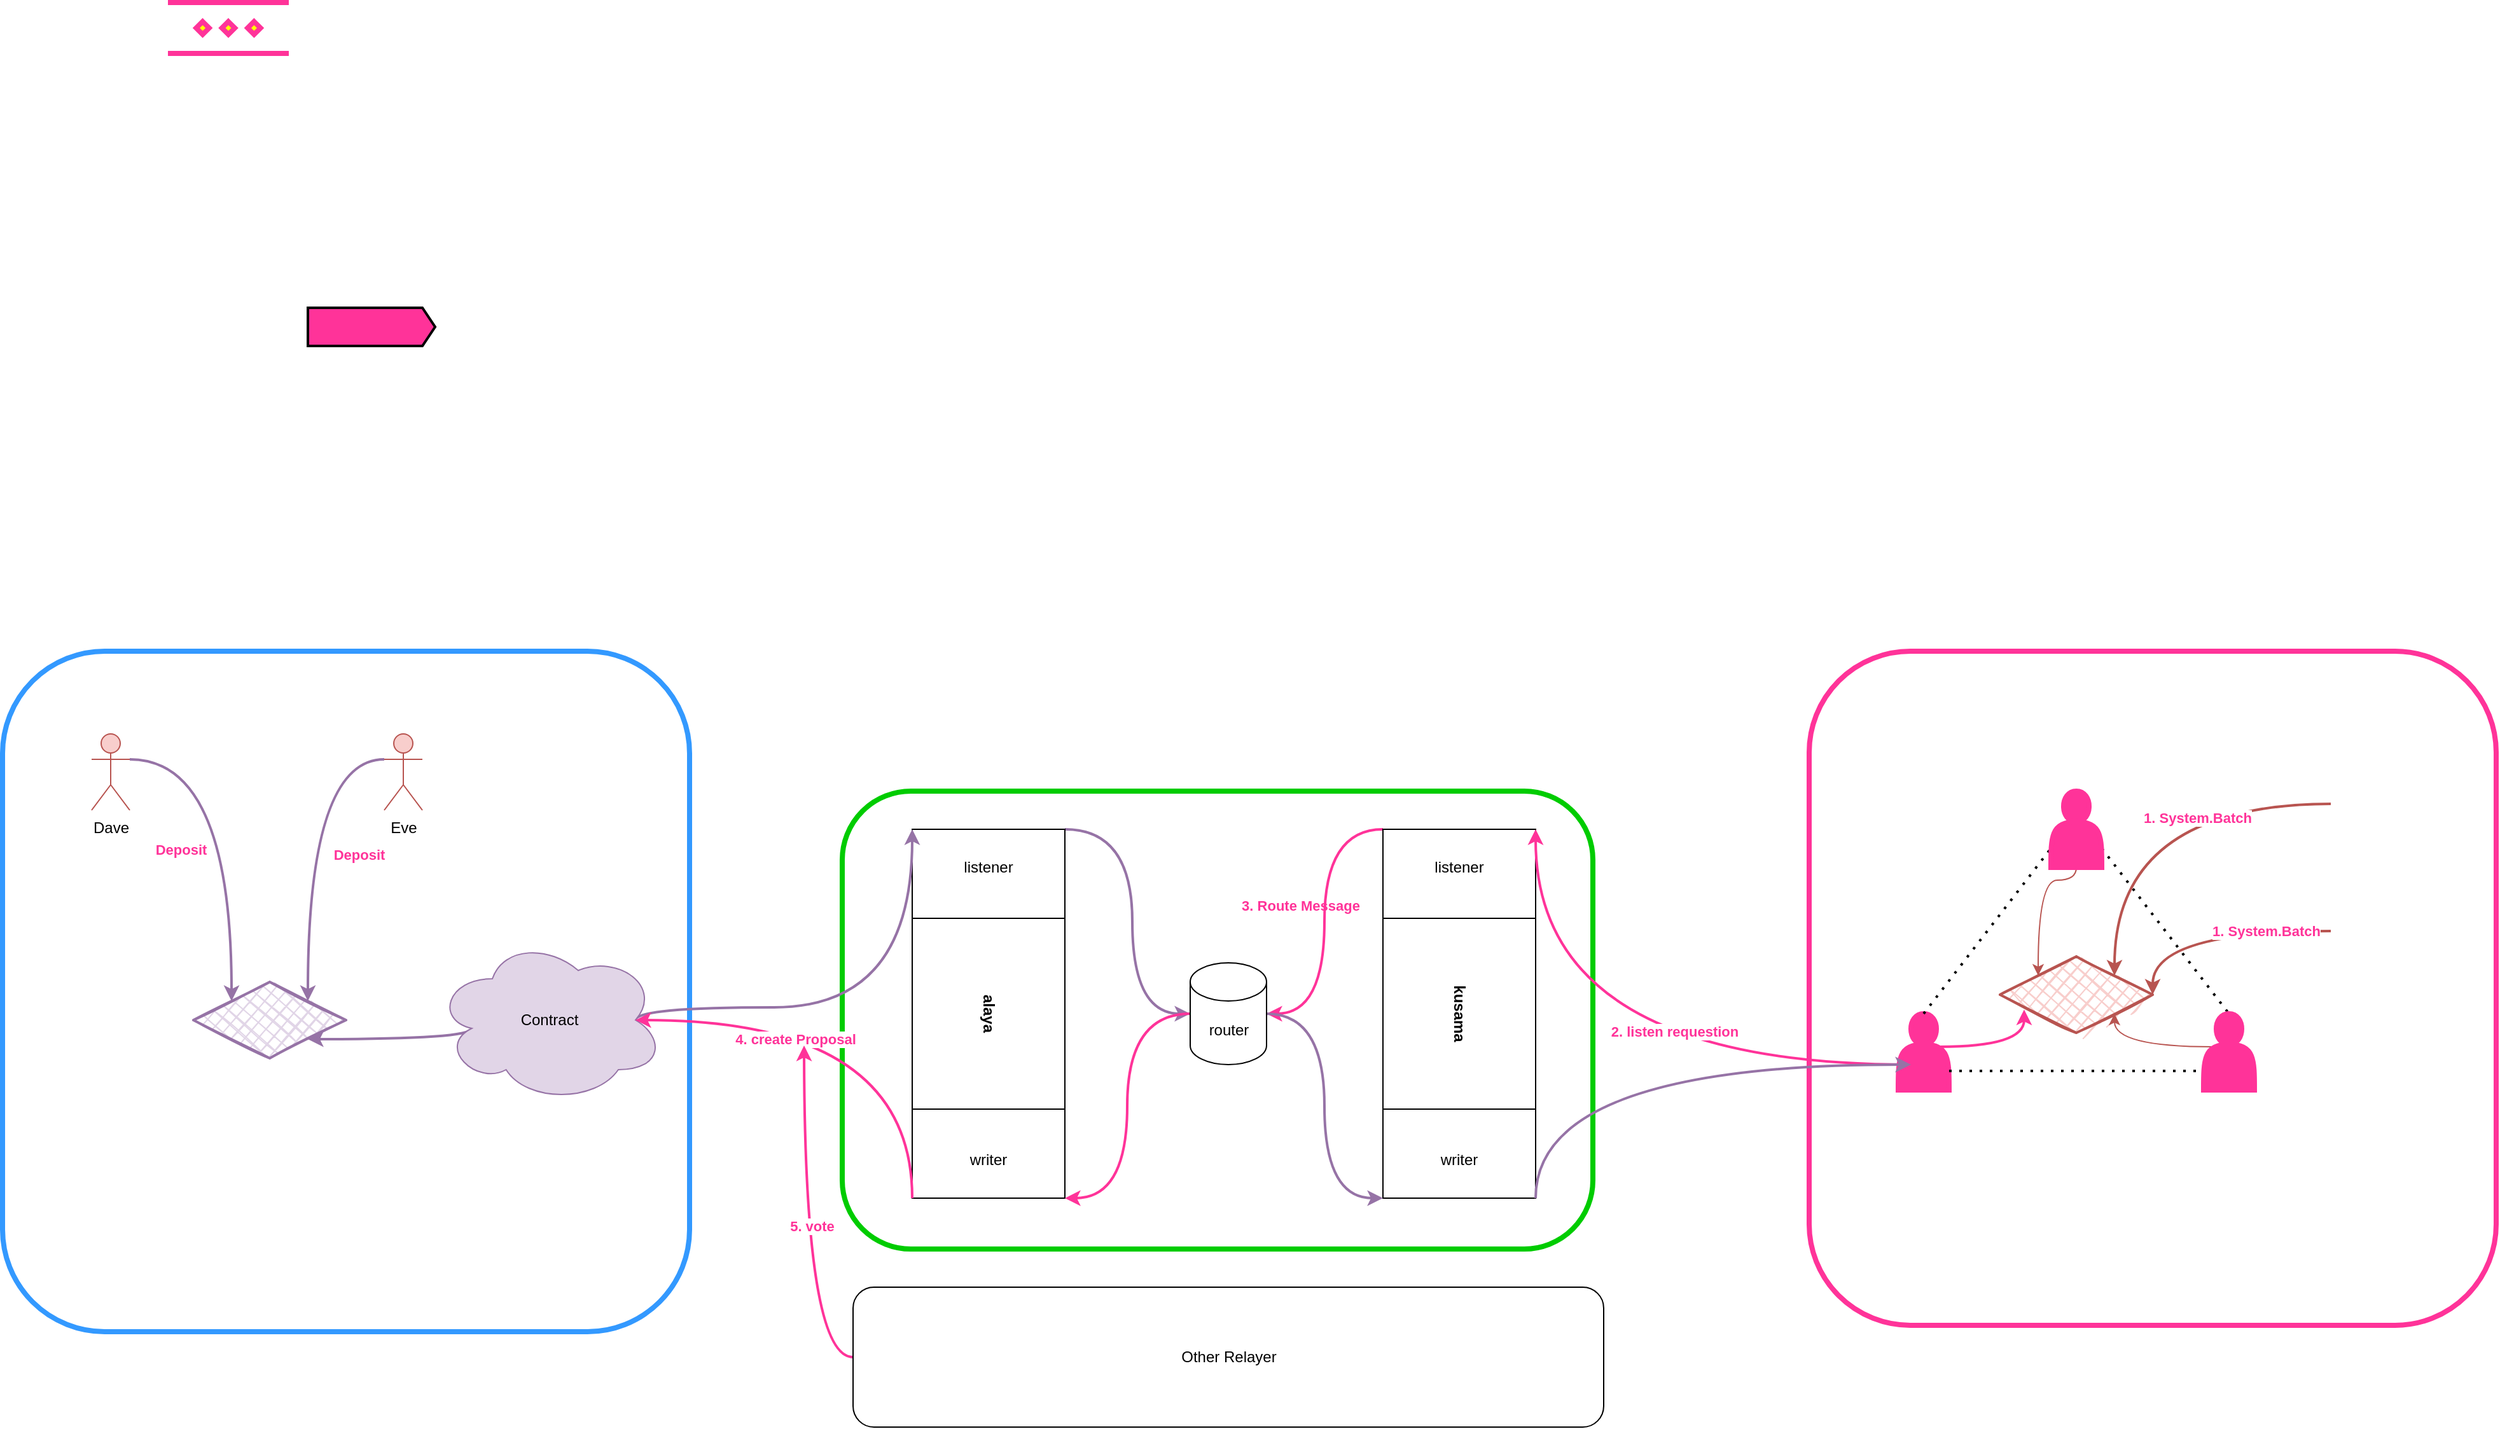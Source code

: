 <mxfile version="14.4.8" type="github">
  <diagram id="BzeWuSWtje4ORMCNxh40" name="第 1 页">
    <mxGraphModel dx="1808" dy="1747" grid="1" gridSize="10" guides="1" tooltips="1" connect="1" arrows="1" fold="1" page="1" pageScale="1" pageWidth="827" pageHeight="1169" math="0" shadow="0">
      <root>
        <mxCell id="0" />
        <mxCell id="1" parent="0" />
        <mxCell id="fAShZ8duKGNs7Qphul_N-12" value="" style="rounded=1;whiteSpace=wrap;html=1;strokeColor=#FF3399;strokeWidth=4;" parent="1" vertex="1">
          <mxGeometry x="840" y="-250" width="540" height="530" as="geometry" />
        </mxCell>
        <mxCell id="qBQlF7NBc0J-nLH2HXVz-72" value="" style="shape=actor;whiteSpace=wrap;html=1;rounded=1;labelBackgroundColor=none;strokeColor=#FF3399;strokeWidth=4;fillColor=#FF3399;fontColor=#FF3399;" vertex="1" parent="1">
          <mxGeometry x="910" y="35" width="40" height="60" as="geometry" />
        </mxCell>
        <mxCell id="qBQlF7NBc0J-nLH2HXVz-55" value="" style="rounded=1;whiteSpace=wrap;html=1;strokeWidth=4;strokeColor=#00CC00;" vertex="1" parent="1">
          <mxGeometry x="80" y="-140" width="590" height="360" as="geometry" />
        </mxCell>
        <mxCell id="qBQlF7NBc0J-nLH2HXVz-9" style="edgeStyle=orthogonalEdgeStyle;curved=1;rounded=0;orthogonalLoop=1;jettySize=auto;html=1;exitX=0;exitY=1;exitDx=0;exitDy=0;entryX=1;entryY=0.5;entryDx=0;entryDy=0;entryPerimeter=0;fillColor=#f8cecc;strokeWidth=2;strokeColor=#FF3399;" edge="1" parent="1" source="fAShZ8duKGNs7Qphul_N-1" target="fAShZ8duKGNs7Qphul_N-3">
          <mxGeometry relative="1" as="geometry">
            <Array as="points">
              <mxPoint x="459" y="-110" />
              <mxPoint x="459" y="35" />
            </Array>
          </mxGeometry>
        </mxCell>
        <mxCell id="qBQlF7NBc0J-nLH2HXVz-64" value="3. Route Message" style="edgeLabel;html=1;align=center;verticalAlign=middle;resizable=0;points=[];fontColor=#FF3399;labelBackgroundColor=none;fontStyle=1" vertex="1" connectable="0" parent="qBQlF7NBc0J-nLH2HXVz-9">
          <mxGeometry x="0.125" y="-2" relative="1" as="geometry">
            <mxPoint x="-17" y="-27.33" as="offset" />
          </mxGeometry>
        </mxCell>
        <mxCell id="fAShZ8duKGNs7Qphul_N-1" value="&lt;b&gt;kusama&lt;/b&gt;" style="shape=process;whiteSpace=wrap;html=1;backgroundOutline=1;size=0.241;rotation=90;" parent="1" vertex="1">
          <mxGeometry x="420" y="-25" width="290" height="120" as="geometry" />
        </mxCell>
        <mxCell id="qBQlF7NBc0J-nLH2HXVz-50" style="edgeStyle=orthogonalEdgeStyle;curved=1;rounded=0;orthogonalLoop=1;jettySize=auto;html=1;exitX=0;exitY=0;exitDx=0;exitDy=0;entryX=0;entryY=0.5;entryDx=0;entryDy=0;entryPerimeter=0;fillColor=#e1d5e7;strokeColor=#9673a6;strokeWidth=2;" edge="1" parent="1" source="fAShZ8duKGNs7Qphul_N-2" target="fAShZ8duKGNs7Qphul_N-3">
          <mxGeometry relative="1" as="geometry">
            <Array as="points">
              <mxPoint x="308" y="-110" />
              <mxPoint x="308" y="35" />
            </Array>
          </mxGeometry>
        </mxCell>
        <mxCell id="fAShZ8duKGNs7Qphul_N-2" value="&lt;b&gt;alaya&lt;/b&gt;" style="shape=process;whiteSpace=wrap;html=1;backgroundOutline=1;size=0.241;rotation=90;" parent="1" vertex="1">
          <mxGeometry x="50" y="-25" width="290" height="120" as="geometry" />
        </mxCell>
        <mxCell id="qBQlF7NBc0J-nLH2HXVz-10" style="edgeStyle=orthogonalEdgeStyle;curved=1;rounded=0;orthogonalLoop=1;jettySize=auto;html=1;exitX=0;exitY=0.5;exitDx=0;exitDy=0;exitPerimeter=0;entryX=1;entryY=0;entryDx=0;entryDy=0;fillColor=#f8cecc;strokeWidth=2;strokeColor=#FF3399;" edge="1" parent="1" source="fAShZ8duKGNs7Qphul_N-3" target="fAShZ8duKGNs7Qphul_N-2">
          <mxGeometry relative="1" as="geometry">
            <Array as="points">
              <mxPoint x="304" y="35" />
              <mxPoint x="304" y="180" />
            </Array>
          </mxGeometry>
        </mxCell>
        <mxCell id="qBQlF7NBc0J-nLH2HXVz-51" style="edgeStyle=orthogonalEdgeStyle;curved=1;rounded=0;orthogonalLoop=1;jettySize=auto;html=1;exitX=1;exitY=0.5;exitDx=0;exitDy=0;exitPerimeter=0;entryX=1;entryY=1;entryDx=0;entryDy=0;fillColor=#e1d5e7;strokeColor=#9673a6;strokeWidth=2;" edge="1" parent="1" source="fAShZ8duKGNs7Qphul_N-3" target="fAShZ8duKGNs7Qphul_N-1">
          <mxGeometry relative="1" as="geometry">
            <Array as="points">
              <mxPoint x="459" y="35" />
              <mxPoint x="459" y="180" />
            </Array>
          </mxGeometry>
        </mxCell>
        <mxCell id="fAShZ8duKGNs7Qphul_N-3" value="router" style="shape=cylinder3;whiteSpace=wrap;html=1;boundedLbl=1;backgroundOutline=1;size=15;" parent="1" vertex="1">
          <mxGeometry x="353.5" y="-5" width="60" height="80" as="geometry" />
        </mxCell>
        <mxCell id="fAShZ8duKGNs7Qphul_N-4" value="listener" style="text;html=1;strokeColor=none;fillColor=none;align=center;verticalAlign=middle;whiteSpace=wrap;rounded=0;" parent="1" vertex="1">
          <mxGeometry x="175" y="-90" width="40" height="20" as="geometry" />
        </mxCell>
        <mxCell id="fAShZ8duKGNs7Qphul_N-7" value="listener" style="text;html=1;strokeColor=none;fillColor=none;align=center;verticalAlign=middle;whiteSpace=wrap;rounded=0;" parent="1" vertex="1">
          <mxGeometry x="545" y="-90" width="40" height="20" as="geometry" />
        </mxCell>
        <mxCell id="fAShZ8duKGNs7Qphul_N-8" value="writer" style="text;html=1;strokeColor=none;fillColor=none;align=center;verticalAlign=middle;whiteSpace=wrap;rounded=0;" parent="1" vertex="1">
          <mxGeometry x="175" y="140" width="40" height="20" as="geometry" />
        </mxCell>
        <mxCell id="fAShZ8duKGNs7Qphul_N-10" value="writer" style="text;html=1;strokeColor=none;fillColor=none;align=center;verticalAlign=middle;whiteSpace=wrap;rounded=0;" parent="1" vertex="1">
          <mxGeometry x="545" y="140" width="40" height="20" as="geometry" />
        </mxCell>
        <mxCell id="fAShZ8duKGNs7Qphul_N-14" value="" style="rhombus;whiteSpace=wrap;html=1;strokeWidth=2;fillWeight=-1;hachureGap=8;fillStyle=cross-hatch;fillColor=#f8cecc;sketch=1;strokeColor=#b85450;" parent="1" vertex="1">
          <mxGeometry x="990" y="-10" width="120" height="60" as="geometry" />
        </mxCell>
        <mxCell id="qBQlF7NBc0J-nLH2HXVz-4" style="edgeStyle=orthogonalEdgeStyle;curved=1;rounded=0;orthogonalLoop=1;jettySize=auto;html=1;exitX=0.5;exitY=1;exitDx=0;exitDy=0;entryX=0;entryY=0;entryDx=0;entryDy=0;fillColor=#f8cecc;strokeColor=#b85450;" edge="1" parent="1" source="qBQlF7NBc0J-nLH2HXVz-74" target="fAShZ8duKGNs7Qphul_N-14">
          <mxGeometry relative="1" as="geometry">
            <mxPoint x="1042.5" y="-114" as="sourcePoint" />
            <Array as="points">
              <mxPoint x="1050" y="-70" />
              <mxPoint x="1020" y="-70" />
            </Array>
          </mxGeometry>
        </mxCell>
        <mxCell id="qBQlF7NBc0J-nLH2HXVz-2" style="edgeStyle=orthogonalEdgeStyle;curved=1;rounded=0;orthogonalLoop=1;jettySize=auto;html=1;exitX=0.75;exitY=0.1;exitDx=0;exitDy=0;exitPerimeter=0;entryX=0.158;entryY=0.695;entryDx=0;entryDy=0;entryPerimeter=0;fillColor=#f8cecc;strokeColor=#FF3399;strokeWidth=2;" edge="1" parent="1" target="fAShZ8duKGNs7Qphul_N-14">
          <mxGeometry relative="1" as="geometry">
            <mxPoint x="942.5" y="61" as="sourcePoint" />
            <Array as="points">
              <mxPoint x="1009" y="61" />
            </Array>
          </mxGeometry>
        </mxCell>
        <mxCell id="qBQlF7NBc0J-nLH2HXVz-5" style="edgeStyle=orthogonalEdgeStyle;curved=1;rounded=0;orthogonalLoop=1;jettySize=auto;html=1;exitX=0.25;exitY=0.1;exitDx=0;exitDy=0;exitPerimeter=0;entryX=1;entryY=1;entryDx=0;entryDy=0;fillColor=#f8cecc;strokeColor=#b85450;" edge="1" parent="1" target="fAShZ8duKGNs7Qphul_N-14">
          <mxGeometry relative="1" as="geometry">
            <mxPoint x="1157.5" y="61" as="sourcePoint" />
            <Array as="points">
              <mxPoint x="1080" y="61" />
            </Array>
          </mxGeometry>
        </mxCell>
        <mxCell id="fAShZ8duKGNs7Qphul_N-21" value="" style="endArrow=none;dashed=1;html=1;dashPattern=1 3;strokeWidth=2;exitX=0.5;exitY=0;exitDx=0;exitDy=0;entryX=0;entryY=0.75;entryDx=0;entryDy=0;" parent="1" source="qBQlF7NBc0J-nLH2HXVz-72" target="qBQlF7NBc0J-nLH2HXVz-74" edge="1">
          <mxGeometry width="50" height="50" relative="1" as="geometry">
            <mxPoint x="935" y="55" as="sourcePoint" />
            <mxPoint x="1035" y="-100" as="targetPoint" />
          </mxGeometry>
        </mxCell>
        <mxCell id="fAShZ8duKGNs7Qphul_N-22" value="" style="endArrow=none;dashed=1;html=1;dashPattern=1 3;strokeWidth=2;exitX=1;exitY=0.75;exitDx=0;exitDy=0;entryX=0;entryY=0.75;entryDx=0;entryDy=0;" parent="1" source="qBQlF7NBc0J-nLH2HXVz-72" target="qBQlF7NBc0J-nLH2HXVz-73" edge="1">
          <mxGeometry width="50" height="50" relative="1" as="geometry">
            <mxPoint x="950" y="75" as="sourcePoint" />
            <mxPoint x="1150" y="75" as="targetPoint" />
          </mxGeometry>
        </mxCell>
        <mxCell id="fAShZ8duKGNs7Qphul_N-23" value="" style="endArrow=none;dashed=1;html=1;dashPattern=1 3;strokeWidth=2;exitX=1;exitY=0.75;exitDx=0;exitDy=0;entryX=0.5;entryY=0;entryDx=0;entryDy=0;" parent="1" source="qBQlF7NBc0J-nLH2HXVz-74" target="qBQlF7NBc0J-nLH2HXVz-73" edge="1">
          <mxGeometry width="50" height="50" relative="1" as="geometry">
            <mxPoint x="1065" y="-100" as="sourcePoint" />
            <mxPoint x="1165" y="55" as="targetPoint" />
          </mxGeometry>
        </mxCell>
        <mxCell id="fAShZ8duKGNs7Qphul_N-26" value="" style="curved=1;endArrow=classic;html=1;exitX=0;exitY=0.333;exitDx=0;exitDy=0;exitPerimeter=0;entryX=1;entryY=0;entryDx=0;entryDy=0;edgeStyle=orthogonalEdgeStyle;fillColor=#f8cecc;strokeColor=#b85450;strokeWidth=2;" parent="1" target="fAShZ8duKGNs7Qphul_N-14" edge="1">
          <mxGeometry width="50" height="50" relative="1" as="geometry">
            <mxPoint x="1250.0" y="-130" as="sourcePoint" />
            <mxPoint x="1150" y="-40" as="targetPoint" />
          </mxGeometry>
        </mxCell>
        <mxCell id="fAShZ8duKGNs7Qphul_N-27" value="1. System.Batch" style="edgeLabel;html=1;align=center;verticalAlign=middle;resizable=0;points=[];fontStyle=1;fontColor=#FF3399;" parent="fAShZ8duKGNs7Qphul_N-26" vertex="1" connectable="0">
          <mxGeometry x="-0.05" y="3" relative="1" as="geometry">
            <mxPoint x="38.82" y="7.0" as="offset" />
          </mxGeometry>
        </mxCell>
        <mxCell id="fAShZ8duKGNs7Qphul_N-30" value="" style="curved=1;endArrow=classic;html=1;exitX=0;exitY=0.333;exitDx=0;exitDy=0;exitPerimeter=0;entryX=1;entryY=0.5;entryDx=0;entryDy=0;edgeStyle=orthogonalEdgeStyle;strokeWidth=2;fillColor=#f8cecc;strokeColor=#b85450;" parent="1" target="fAShZ8duKGNs7Qphul_N-14" edge="1">
          <mxGeometry width="50" height="50" relative="1" as="geometry">
            <mxPoint x="1250.0" y="-30.0" as="sourcePoint" />
            <mxPoint x="1090" y="15" as="targetPoint" />
            <Array as="points">
              <mxPoint x="1110" y="-30" />
            </Array>
          </mxGeometry>
        </mxCell>
        <mxCell id="fAShZ8duKGNs7Qphul_N-31" value="1. System.Batch" style="edgeLabel;html=1;align=center;verticalAlign=middle;resizable=0;points=[];fontStyle=1;fontColor=#FF3399;" parent="fAShZ8duKGNs7Qphul_N-30" vertex="1" connectable="0">
          <mxGeometry x="-0.05" y="3" relative="1" as="geometry">
            <mxPoint x="38.82" y="-3.0" as="offset" />
          </mxGeometry>
        </mxCell>
        <mxCell id="qBQlF7NBc0J-nLH2HXVz-28" value="" style="rounded=1;whiteSpace=wrap;html=1;strokeColor=#3399FF;strokeWidth=4;" vertex="1" parent="1">
          <mxGeometry x="-580" y="-250" width="540" height="535" as="geometry" />
        </mxCell>
        <mxCell id="qBQlF7NBc0J-nLH2HXVz-29" value="" style="rhombus;whiteSpace=wrap;html=1;strokeWidth=2;fillWeight=-1;hachureGap=8;fillStyle=cross-hatch;fillColor=#e1d5e7;sketch=1;strokeColor=#9673a6;" vertex="1" parent="1">
          <mxGeometry x="-430" y="10" width="120" height="60" as="geometry" />
        </mxCell>
        <mxCell id="qBQlF7NBc0J-nLH2HXVz-34" style="edgeStyle=orthogonalEdgeStyle;curved=1;rounded=0;orthogonalLoop=1;jettySize=auto;html=1;exitX=0.16;exitY=0.55;exitDx=0;exitDy=0;exitPerimeter=0;entryX=1;entryY=1;entryDx=0;entryDy=0;fillColor=#e1d5e7;strokeColor=#9673a6;strokeWidth=2;" edge="1" parent="1" source="qBQlF7NBc0J-nLH2HXVz-45" target="qBQlF7NBc0J-nLH2HXVz-29">
          <mxGeometry relative="1" as="geometry">
            <Array as="points">
              <mxPoint x="-211" y="55" />
            </Array>
            <mxPoint x="-272.5" y="61" as="sourcePoint" />
          </mxGeometry>
        </mxCell>
        <mxCell id="qBQlF7NBc0J-nLH2HXVz-39" value="Eve" style="shape=umlActor;verticalLabelPosition=bottom;verticalAlign=top;html=1;outlineConnect=0;fillColor=#f8cecc;strokeColor=#b85450;" vertex="1" parent="1">
          <mxGeometry x="-280" y="-185" width="30" height="60" as="geometry" />
        </mxCell>
        <mxCell id="qBQlF7NBc0J-nLH2HXVz-40" value="Dave" style="shape=umlActor;verticalLabelPosition=bottom;verticalAlign=top;html=1;outlineConnect=0;fillColor=#f8cecc;strokeColor=#b85450;" vertex="1" parent="1">
          <mxGeometry x="-510" y="-185" width="30" height="60" as="geometry" />
        </mxCell>
        <mxCell id="qBQlF7NBc0J-nLH2HXVz-41" value="" style="curved=1;endArrow=classic;html=1;entryX=0;entryY=0;entryDx=0;entryDy=0;edgeStyle=orthogonalEdgeStyle;exitX=1;exitY=0.333;exitDx=0;exitDy=0;exitPerimeter=0;fillColor=#e1d5e7;strokeColor=#9673a6;strokeWidth=2;" edge="1" parent="1" source="qBQlF7NBc0J-nLH2HXVz-40" target="qBQlF7NBc0J-nLH2HXVz-29">
          <mxGeometry width="50" height="50" relative="1" as="geometry">
            <mxPoint x="-330" y="10" as="sourcePoint" />
            <mxPoint x="-280" y="-40" as="targetPoint" />
            <Array as="points" />
          </mxGeometry>
        </mxCell>
        <mxCell id="qBQlF7NBc0J-nLH2HXVz-42" value="Deposit" style="edgeLabel;html=1;align=center;verticalAlign=middle;resizable=0;points=[];fontStyle=1;fontColor=#FF3399;" vertex="1" connectable="0" parent="qBQlF7NBc0J-nLH2HXVz-41">
          <mxGeometry x="-0.05" y="3" relative="1" as="geometry">
            <mxPoint x="-43.0" y="22" as="offset" />
          </mxGeometry>
        </mxCell>
        <mxCell id="qBQlF7NBc0J-nLH2HXVz-43" value="" style="curved=1;endArrow=classic;html=1;exitX=0;exitY=0.333;exitDx=0;exitDy=0;exitPerimeter=0;entryX=1;entryY=0;entryDx=0;entryDy=0;edgeStyle=orthogonalEdgeStyle;strokeWidth=2;fillColor=#e1d5e7;strokeColor=#9673a6;" edge="1" parent="1" source="qBQlF7NBc0J-nLH2HXVz-39" target="qBQlF7NBc0J-nLH2HXVz-29">
          <mxGeometry width="50" height="50" relative="1" as="geometry">
            <mxPoint x="30" y="-130" as="sourcePoint" />
            <mxPoint x="-340" y="15" as="targetPoint" />
          </mxGeometry>
        </mxCell>
        <mxCell id="qBQlF7NBc0J-nLH2HXVz-44" value="Deposit" style="edgeLabel;html=1;align=center;verticalAlign=middle;resizable=0;points=[];fontStyle=1;fontColor=#FF3399;" vertex="1" connectable="0" parent="qBQlF7NBc0J-nLH2HXVz-43">
          <mxGeometry x="-0.05" y="3" relative="1" as="geometry">
            <mxPoint x="37" y="15.83" as="offset" />
          </mxGeometry>
        </mxCell>
        <mxCell id="qBQlF7NBc0J-nLH2HXVz-49" style="edgeStyle=orthogonalEdgeStyle;curved=1;rounded=0;orthogonalLoop=1;jettySize=auto;html=1;exitX=0.875;exitY=0.5;exitDx=0;exitDy=0;exitPerimeter=0;entryX=0;entryY=1;entryDx=0;entryDy=0;fillColor=#e1d5e7;strokeColor=#9673a6;strokeWidth=2;sketch=0;shadow=0;" edge="1" parent="1" source="qBQlF7NBc0J-nLH2HXVz-45" target="fAShZ8duKGNs7Qphul_N-2">
          <mxGeometry relative="1" as="geometry">
            <Array as="points">
              <mxPoint x="-82" y="30" />
              <mxPoint x="135" y="30" />
            </Array>
          </mxGeometry>
        </mxCell>
        <mxCell id="qBQlF7NBc0J-nLH2HXVz-45" value="Contract" style="ellipse;shape=cloud;whiteSpace=wrap;html=1;rounded=1;fillColor=#e1d5e7;strokeColor=#9673a6;" vertex="1" parent="1">
          <mxGeometry x="-240" y="-25" width="180" height="130" as="geometry" />
        </mxCell>
        <mxCell id="qBQlF7NBc0J-nLH2HXVz-46" style="edgeStyle=orthogonalEdgeStyle;curved=1;rounded=0;orthogonalLoop=1;jettySize=auto;html=1;exitX=1;exitY=1;exitDx=0;exitDy=0;entryX=0.875;entryY=0.5;entryDx=0;entryDy=0;entryPerimeter=0;fillColor=#f8cecc;strokeWidth=2;strokeColor=#FF3399;" edge="1" parent="1" source="fAShZ8duKGNs7Qphul_N-2" target="qBQlF7NBc0J-nLH2HXVz-45">
          <mxGeometry relative="1" as="geometry">
            <Array as="points">
              <mxPoint x="135" y="40" />
            </Array>
          </mxGeometry>
        </mxCell>
        <mxCell id="qBQlF7NBc0J-nLH2HXVz-63" value="4. create Proposal" style="edgeLabel;html=1;align=center;verticalAlign=middle;resizable=0;points=[];fontStyle=1;fontColor=#FF3399;" vertex="1" connectable="0" parent="qBQlF7NBc0J-nLH2HXVz-46">
          <mxGeometry x="0.298" y="15" relative="1" as="geometry">
            <mxPoint as="offset" />
          </mxGeometry>
        </mxCell>
        <mxCell id="qBQlF7NBc0J-nLH2HXVz-47" style="edgeStyle=orthogonalEdgeStyle;curved=1;rounded=0;orthogonalLoop=1;jettySize=auto;html=1;exitX=0;exitY=0.333;exitDx=0;exitDy=0;fillColor=#f8cecc;strokeWidth=2;exitPerimeter=0;entryX=0;entryY=0;entryDx=0;entryDy=0;strokeColor=#FF3399;" edge="1" parent="1" target="fAShZ8duKGNs7Qphul_N-1">
          <mxGeometry relative="1" as="geometry">
            <mxPoint x="920" y="75" as="sourcePoint" />
            <mxPoint x="710" y="-140" as="targetPoint" />
            <Array as="points">
              <mxPoint x="625" y="75" />
            </Array>
          </mxGeometry>
        </mxCell>
        <mxCell id="qBQlF7NBc0J-nLH2HXVz-61" value="&lt;font color=&quot;#ff3399&quot;&gt;2. listen requestion&lt;/font&gt;" style="edgeLabel;html=1;align=center;verticalAlign=middle;resizable=0;points=[];fontStyle=1" vertex="1" connectable="0" parent="qBQlF7NBc0J-nLH2HXVz-47">
          <mxGeometry x="-0.225" y="-26" relative="1" as="geometry">
            <mxPoint as="offset" />
          </mxGeometry>
        </mxCell>
        <mxCell id="qBQlF7NBc0J-nLH2HXVz-56" style="edgeStyle=orthogonalEdgeStyle;curved=1;rounded=0;orthogonalLoop=1;jettySize=auto;html=1;exitX=1;exitY=0;exitDx=0;exitDy=0;entryX=0;entryY=0.333;entryDx=0;entryDy=0;entryPerimeter=0;fillColor=#e1d5e7;strokeColor=#9673a6;strokeWidth=2;" edge="1" parent="1" source="fAShZ8duKGNs7Qphul_N-1">
          <mxGeometry relative="1" as="geometry">
            <mxPoint x="920" y="75" as="targetPoint" />
            <Array as="points">
              <mxPoint x="625" y="75" />
            </Array>
          </mxGeometry>
        </mxCell>
        <mxCell id="qBQlF7NBc0J-nLH2HXVz-68" style="edgeStyle=orthogonalEdgeStyle;curved=1;rounded=0;sketch=0;orthogonalLoop=1;jettySize=auto;html=1;exitX=0;exitY=0.5;exitDx=0;exitDy=0;shadow=0;strokeColor=#FF3399;strokeWidth=2;fontColor=#FF3399;" edge="1" parent="1" source="qBQlF7NBc0J-nLH2HXVz-65">
          <mxGeometry relative="1" as="geometry">
            <mxPoint x="50" y="60" as="targetPoint" />
          </mxGeometry>
        </mxCell>
        <mxCell id="qBQlF7NBc0J-nLH2HXVz-69" value="5. vote" style="edgeLabel;html=1;align=center;verticalAlign=middle;resizable=0;points=[];fontColor=#FF3399;fontStyle=1" vertex="1" connectable="0" parent="qBQlF7NBc0J-nLH2HXVz-68">
          <mxGeometry x="0.005" y="-5" relative="1" as="geometry">
            <mxPoint y="1" as="offset" />
          </mxGeometry>
        </mxCell>
        <mxCell id="qBQlF7NBc0J-nLH2HXVz-65" value="Other Relayer" style="rounded=1;whiteSpace=wrap;html=1;" vertex="1" parent="1">
          <mxGeometry x="88.5" y="250" width="590" height="110" as="geometry" />
        </mxCell>
        <mxCell id="qBQlF7NBc0J-nLH2HXVz-67" value="" style="html=1;shadow=0;dashed=0;align=center;verticalAlign=middle;shape=mxgraph.arrows2.arrow;dy=0;dx=10;notch=0;rounded=1;labelBackgroundColor=none;strokeWidth=2;fontColor=#FF3399;fillColor=#FF3399;" vertex="1" parent="1">
          <mxGeometry x="-340" y="-520" width="100" height="30" as="geometry" />
        </mxCell>
        <mxCell id="qBQlF7NBc0J-nLH2HXVz-70" value="" style="verticalLabelPosition=bottom;verticalAlign=top;html=1;shape=mxgraph.flowchart.parallel_mode;pointerEvents=1;rounded=1;labelBackgroundColor=none;strokeWidth=4;fillColor=#FF3399;fontColor=#FF3399;strokeColor=#FF3399;" vertex="1" parent="1">
          <mxGeometry x="-450" y="-760" width="95" height="40" as="geometry" />
        </mxCell>
        <mxCell id="qBQlF7NBc0J-nLH2HXVz-73" value="" style="shape=actor;whiteSpace=wrap;html=1;rounded=1;labelBackgroundColor=none;strokeColor=#FF3399;strokeWidth=4;fillColor=#FF3399;fontColor=#FF3399;" vertex="1" parent="1">
          <mxGeometry x="1150" y="35" width="40" height="60" as="geometry" />
        </mxCell>
        <mxCell id="qBQlF7NBc0J-nLH2HXVz-74" value="" style="shape=actor;whiteSpace=wrap;html=1;rounded=1;labelBackgroundColor=none;strokeColor=#FF3399;strokeWidth=4;fillColor=#FF3399;fontColor=#FF3399;" vertex="1" parent="1">
          <mxGeometry x="1030" y="-140" width="40" height="60" as="geometry" />
        </mxCell>
      </root>
    </mxGraphModel>
  </diagram>
</mxfile>
